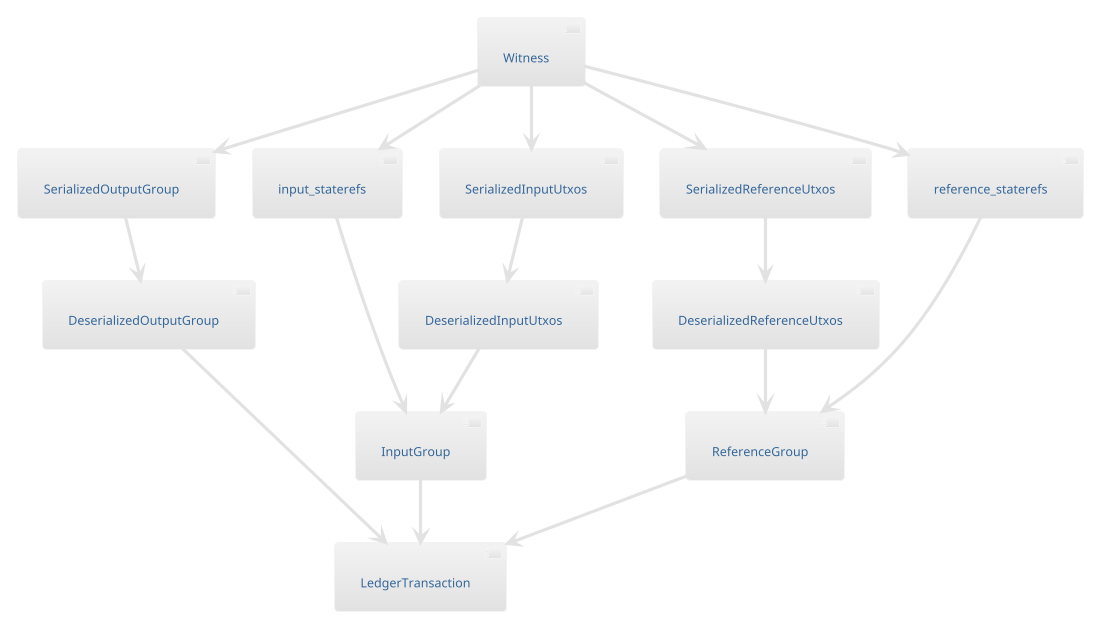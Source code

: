 @startuml
!theme lightgray

component Witness
component SerializedOutputGroup
component input_staterefs
component reference_staterefs
component SerializedInputUtxos
component SerializedReferenceUtxos
component DeserializedOutputGroup
component DeserializedInputUtxos
component DeserializedReferenceUtxos
component InputGroup
component ReferenceGroup
' component OutputGroup
component LedgerTransaction

Witness --> input_staterefs
Witness --> reference_staterefs
Witness --> SerializedInputUtxos
Witness --> SerializedOutputGroup
Witness --> SerializedReferenceUtxos
SerializedInputUtxos --> DeserializedInputUtxos
SerializedOutputGroup --> DeserializedOutputGroup
SerializedReferenceUtxos --> DeserializedReferenceUtxos
input_staterefs ---> InputGroup
DeserializedInputUtxos --> InputGroup
reference_staterefs ---> ReferenceGroup
DeserializedReferenceUtxos --> ReferenceGroup
' DeserializedOutputGroup --> OutputGroup
InputGroup --> LedgerTransaction
' OutputGroup --> LedgerTransaction
DeserializedOutputGroup ---> LedgerTransaction
ReferenceGroup --> LedgerTransaction
@enduml
